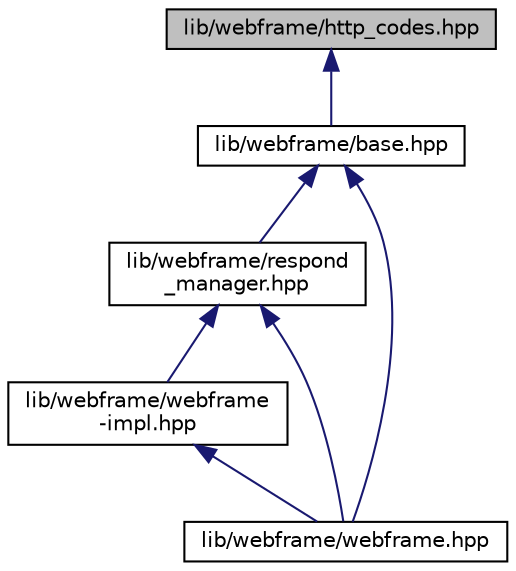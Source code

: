 digraph "lib/webframe/http_codes.hpp"
{
 // LATEX_PDF_SIZE
  edge [fontname="Helvetica",fontsize="10",labelfontname="Helvetica",labelfontsize="10"];
  node [fontname="Helvetica",fontsize="10",shape=record];
  Node1 [label="lib/webframe/http_codes.hpp",height=0.2,width=0.4,color="black", fillcolor="grey75", style="filled", fontcolor="black",tooltip="Utils for all possible HTTP response codes."];
  Node1 -> Node2 [dir="back",color="midnightblue",fontsize="10",style="solid",fontname="Helvetica"];
  Node2 [label="lib/webframe/base.hpp",height=0.2,width=0.4,color="black", fillcolor="white", style="filled",URL="$dd/d3c/base_8hpp.html",tooltip="Basic utils to handle web requests and reponses."];
  Node2 -> Node3 [dir="back",color="midnightblue",fontsize="10",style="solid",fontname="Helvetica"];
  Node3 [label="lib/webframe/respond\l_manager.hpp",height=0.2,width=0.4,color="black", fillcolor="white", style="filled",URL="$d7/d20/respond__manager_8hpp.html",tooltip=" "];
  Node3 -> Node4 [dir="back",color="midnightblue",fontsize="10",style="solid",fontname="Helvetica"];
  Node4 [label="lib/webframe/webframe\l-impl.hpp",height=0.2,width=0.4,color="black", fillcolor="white", style="filled",URL="$d6/d81/webframe-impl_8hpp.html",tooltip=" "];
  Node4 -> Node5 [dir="back",color="midnightblue",fontsize="10",style="solid",fontname="Helvetica"];
  Node5 [label="lib/webframe/webframe.hpp",height=0.2,width=0.4,color="black", fillcolor="white", style="filled",URL="$d2/dce/webframe_8hpp.html",tooltip="Single header containing all the necessary tools regarding WebFrame."];
  Node3 -> Node5 [dir="back",color="midnightblue",fontsize="10",style="solid",fontname="Helvetica"];
  Node2 -> Node5 [dir="back",color="midnightblue",fontsize="10",style="solid",fontname="Helvetica"];
}

